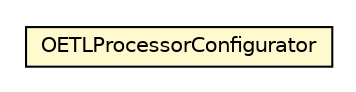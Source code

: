 #!/usr/local/bin/dot
#
# Class diagram 
# Generated by UMLGraph version R5_6-24-gf6e263 (http://www.umlgraph.org/)
#

digraph G {
	edge [fontname="Helvetica",fontsize=10,labelfontname="Helvetica",labelfontsize=10];
	node [fontname="Helvetica",fontsize=10,shape=plaintext];
	nodesep=0.25;
	ranksep=0.5;
	// com.orientechnologies.orient.etl.OETLProcessorConfigurator
	c3163422 [label=<<table title="com.orientechnologies.orient.etl.OETLProcessorConfigurator" border="0" cellborder="1" cellspacing="0" cellpadding="2" port="p" bgcolor="lemonChiffon" href="./OETLProcessorConfigurator.html">
		<tr><td><table border="0" cellspacing="0" cellpadding="1">
<tr><td align="center" balign="center"> OETLProcessorConfigurator </td></tr>
		</table></td></tr>
		</table>>, URL="./OETLProcessorConfigurator.html", fontname="Helvetica", fontcolor="black", fontsize=10.0];
}

